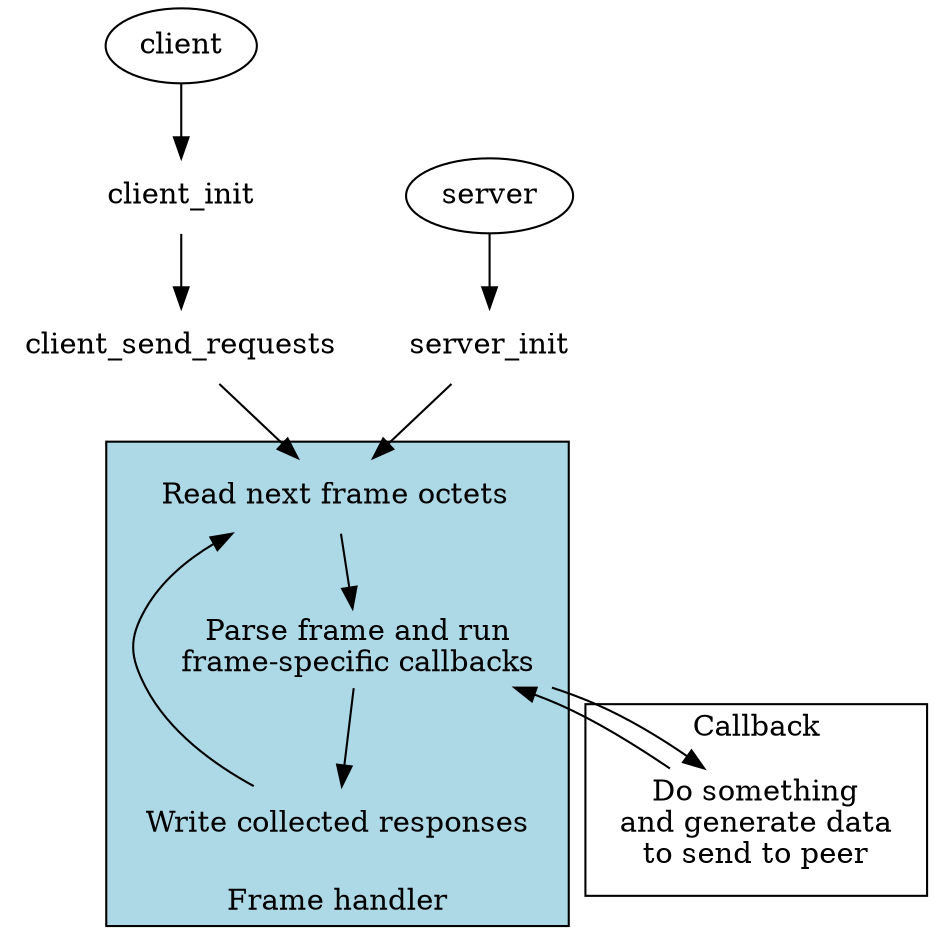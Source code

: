 digraph frames {
    bgcolor="transparent"

    client server
    node [shape=none]

    client -> client_init -> client_send_requests ->
    read_frame
    subgraph cluster_handler {
        label="Frame handler"
        fillcolor="lightblue"
        style="filled"
        labelloc="b"
        read_frame -> parse_frame -> write_callbacks -> read_frame
   }
   server -> server_init -> read_frame
   parse_frame -> run_callbacks
   run_callbacks -> parse_frame
   read_frame [label="Read next frame octets"]
   parse_frame [label="Parse frame and run\nframe-specific callbacks"]
   write_callbacks [label="Write collected responses"]
   subgraph cluster_callback {
       label="Callback"
       run_callbacks
   }
   run_callbacks [label="Do something\nand generate data\nto send to peer"]
}
